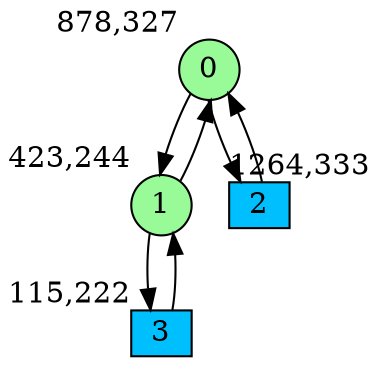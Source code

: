 digraph G {
graph [bgcolor=white]
node [shape=circle, style = filled, fillcolor=white,fixedsize=true, width=0.4, height=0.3 ]
0[xlabel="878,327", pos = "11.9219,0.09375!", fillcolor=palegreen ];
1[xlabel="423,244", pos = "4.8125,1.39063!", fillcolor=palegreen ];
2[xlabel="1264,333", pos = "17.9531,0!", fillcolor=deepskyblue, shape=box ];
3[xlabel="115,222", pos = "0,1.73438!", fillcolor=deepskyblue, shape=box ];
0->1 ;
0->2 ;
1->0 ;
1->3 ;
2->0 ;
3->1 ;
}
